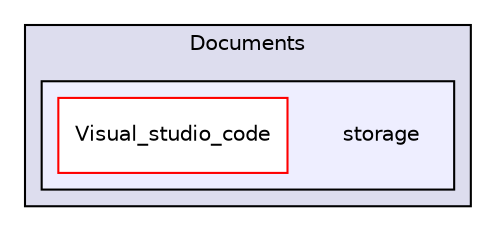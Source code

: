 digraph "storage" {
  compound=true
  node [ fontsize="10", fontname="Helvetica"];
  edge [ labelfontsize="10", labelfontname="Helvetica"];
  subgraph clusterdir_f396504afdc959660871b003fa10164d {
    graph [ bgcolor="#ddddee", pencolor="black", label="Documents" fontname="Helvetica", fontsize="10", URL="dir_f396504afdc959660871b003fa10164d.html"]
  subgraph clusterdir_638dfaf51163bc791bd0dc6b8c451a46 {
    graph [ bgcolor="#eeeeff", pencolor="black", label="" URL="dir_638dfaf51163bc791bd0dc6b8c451a46.html"];
    dir_638dfaf51163bc791bd0dc6b8c451a46 [shape=plaintext label="storage"];
    dir_a92c2200f09b2f3e3f4b3627fdd3b346 [shape=box label="Visual_studio_code" color="red" fillcolor="white" style="filled" URL="dir_a92c2200f09b2f3e3f4b3627fdd3b346.html"];
  }
  }
}
